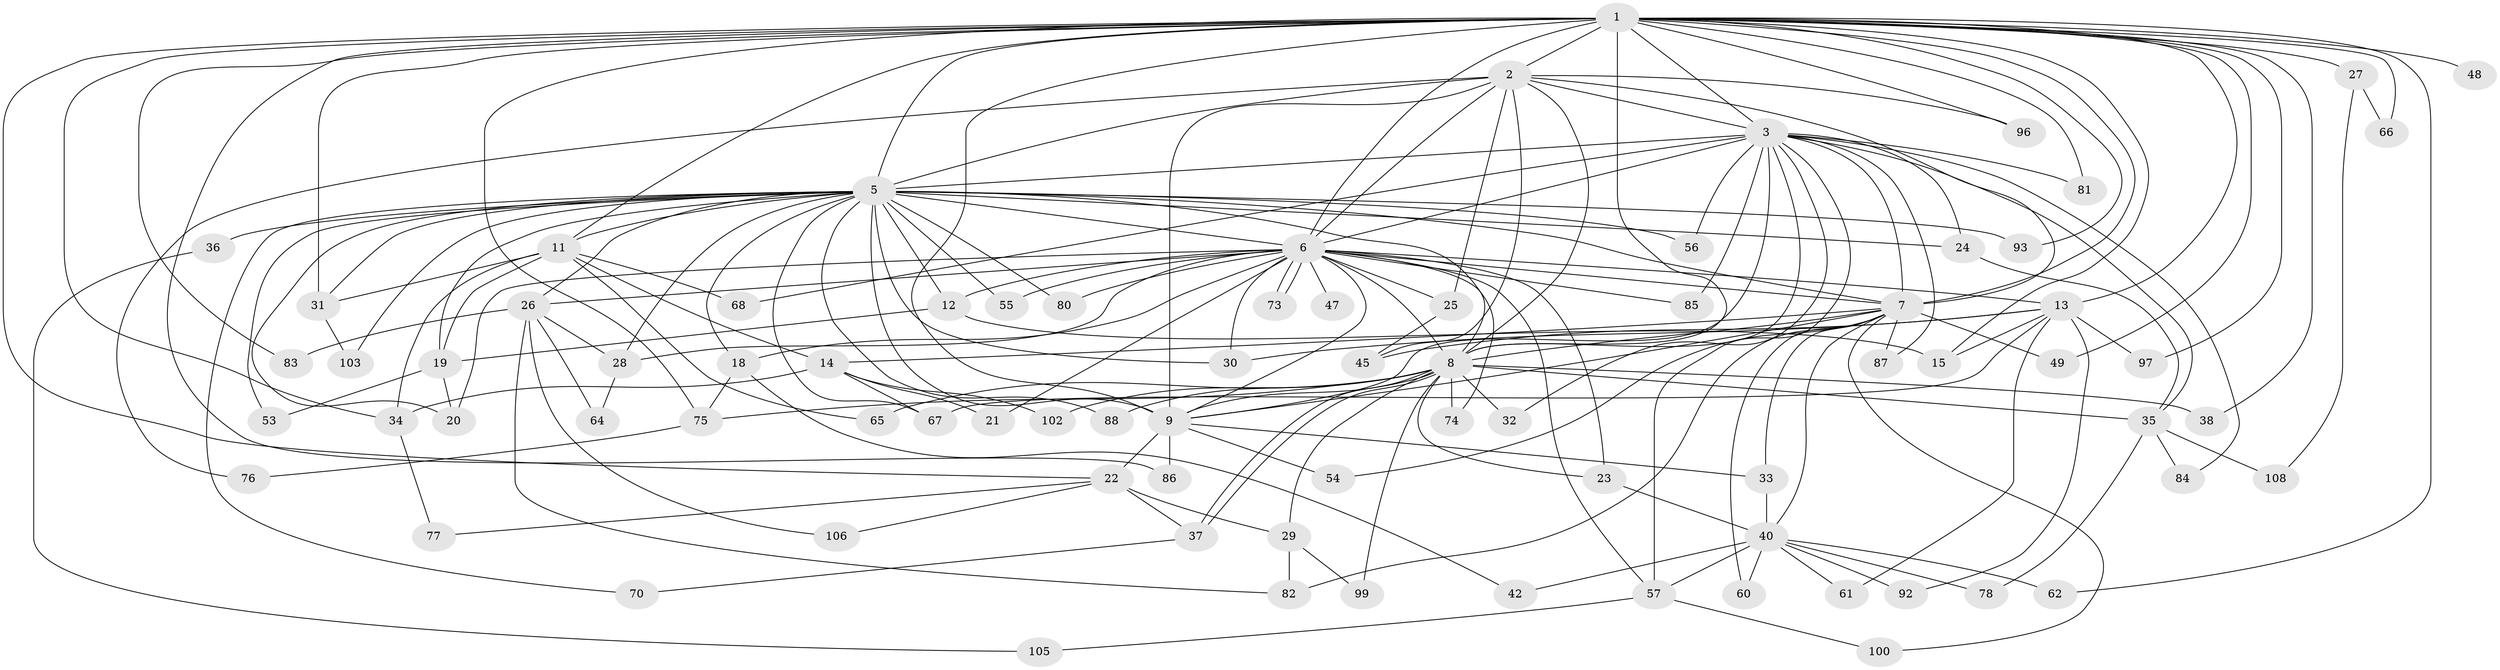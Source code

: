 // Generated by graph-tools (version 1.1) at 2025/51/02/27/25 19:51:51]
// undirected, 80 vertices, 183 edges
graph export_dot {
graph [start="1"]
  node [color=gray90,style=filled];
  1 [super="+4"];
  2 [super="+39"];
  3 [super="+109"];
  5 [super="+10"];
  6 [super="+17"];
  7 [super="+50"];
  8 [super="+98"];
  9 [super="+16"];
  11 [super="+51"];
  12;
  13 [super="+41"];
  14 [super="+94"];
  15;
  18;
  19 [super="+79"];
  20 [super="+89"];
  21;
  22 [super="+69"];
  23;
  24;
  25 [super="+44"];
  26 [super="+72"];
  27;
  28 [super="+46"];
  29 [super="+101"];
  30 [super="+91"];
  31 [super="+104"];
  32;
  33 [super="+95"];
  34 [super="+59"];
  35 [super="+63"];
  36;
  37 [super="+43"];
  38;
  40 [super="+52"];
  42;
  45 [super="+90"];
  47;
  48;
  49;
  53;
  54;
  55;
  56;
  57 [super="+58"];
  60;
  61;
  62;
  64;
  65;
  66;
  67 [super="+71"];
  68;
  70;
  73;
  74;
  75 [super="+107"];
  76;
  77;
  78;
  80;
  81;
  82;
  83;
  84;
  85;
  86;
  87;
  88;
  92;
  93;
  96;
  97;
  99;
  100;
  102;
  103;
  105;
  106;
  108;
  1 -- 2 [weight=2];
  1 -- 3 [weight=2];
  1 -- 5 [weight=4];
  1 -- 6 [weight=2];
  1 -- 7 [weight=2];
  1 -- 8 [weight=2];
  1 -- 9 [weight=2];
  1 -- 11;
  1 -- 27 [weight=2];
  1 -- 48 [weight=2];
  1 -- 62;
  1 -- 75;
  1 -- 81;
  1 -- 83;
  1 -- 93;
  1 -- 96;
  1 -- 66;
  1 -- 13;
  1 -- 15;
  1 -- 22;
  1 -- 86;
  1 -- 97;
  1 -- 34;
  1 -- 38;
  1 -- 49;
  1 -- 31;
  2 -- 3;
  2 -- 5 [weight=2];
  2 -- 6;
  2 -- 7;
  2 -- 8;
  2 -- 9 [weight=2];
  2 -- 45;
  2 -- 76;
  2 -- 96;
  2 -- 25;
  3 -- 5 [weight=2];
  3 -- 6;
  3 -- 7;
  3 -- 8;
  3 -- 9;
  3 -- 24;
  3 -- 32;
  3 -- 56;
  3 -- 68;
  3 -- 81;
  3 -- 84;
  3 -- 85;
  3 -- 87;
  3 -- 35;
  3 -- 57;
  5 -- 6 [weight=2];
  5 -- 7 [weight=2];
  5 -- 8 [weight=2];
  5 -- 9 [weight=2];
  5 -- 24;
  5 -- 26;
  5 -- 28;
  5 -- 36 [weight=2];
  5 -- 53;
  5 -- 56;
  5 -- 80;
  5 -- 88;
  5 -- 67;
  5 -- 70;
  5 -- 11 [weight=2];
  5 -- 12;
  5 -- 18;
  5 -- 20;
  5 -- 93;
  5 -- 30;
  5 -- 31;
  5 -- 103;
  5 -- 55;
  5 -- 19;
  6 -- 7;
  6 -- 8 [weight=2];
  6 -- 9;
  6 -- 12;
  6 -- 13;
  6 -- 18;
  6 -- 21;
  6 -- 23;
  6 -- 25 [weight=2];
  6 -- 26;
  6 -- 47 [weight=2];
  6 -- 55;
  6 -- 73;
  6 -- 73;
  6 -- 74;
  6 -- 80;
  6 -- 85;
  6 -- 28;
  6 -- 57;
  6 -- 30;
  6 -- 20;
  7 -- 8;
  7 -- 9 [weight=2];
  7 -- 14 [weight=2];
  7 -- 33;
  7 -- 40;
  7 -- 49;
  7 -- 54;
  7 -- 60;
  7 -- 82;
  7 -- 87;
  7 -- 100;
  8 -- 9 [weight=2];
  8 -- 23;
  8 -- 29;
  8 -- 32;
  8 -- 35;
  8 -- 37;
  8 -- 37;
  8 -- 38;
  8 -- 65;
  8 -- 74;
  8 -- 88;
  8 -- 99;
  8 -- 102;
  8 -- 75;
  9 -- 22 [weight=2];
  9 -- 33;
  9 -- 86;
  9 -- 54;
  11 -- 14;
  11 -- 19;
  11 -- 31;
  11 -- 65;
  11 -- 34;
  11 -- 68;
  12 -- 15;
  12 -- 19;
  13 -- 67;
  13 -- 97;
  13 -- 61;
  13 -- 92;
  13 -- 15;
  13 -- 30;
  13 -- 45;
  14 -- 21;
  14 -- 34;
  14 -- 102;
  14 -- 67;
  18 -- 42;
  18 -- 75;
  19 -- 20;
  19 -- 53;
  22 -- 29;
  22 -- 77;
  22 -- 106;
  22 -- 37;
  23 -- 40 [weight=2];
  24 -- 35;
  25 -- 45;
  26 -- 64;
  26 -- 82;
  26 -- 83;
  26 -- 106;
  26 -- 28 [weight=2];
  27 -- 66;
  27 -- 108;
  28 -- 64;
  29 -- 99;
  29 -- 82;
  31 -- 103;
  33 -- 40;
  34 -- 77;
  35 -- 78;
  35 -- 84;
  35 -- 108;
  36 -- 105;
  37 -- 70;
  40 -- 42;
  40 -- 57;
  40 -- 60;
  40 -- 61;
  40 -- 62;
  40 -- 78;
  40 -- 92;
  57 -- 100;
  57 -- 105;
  75 -- 76;
}
